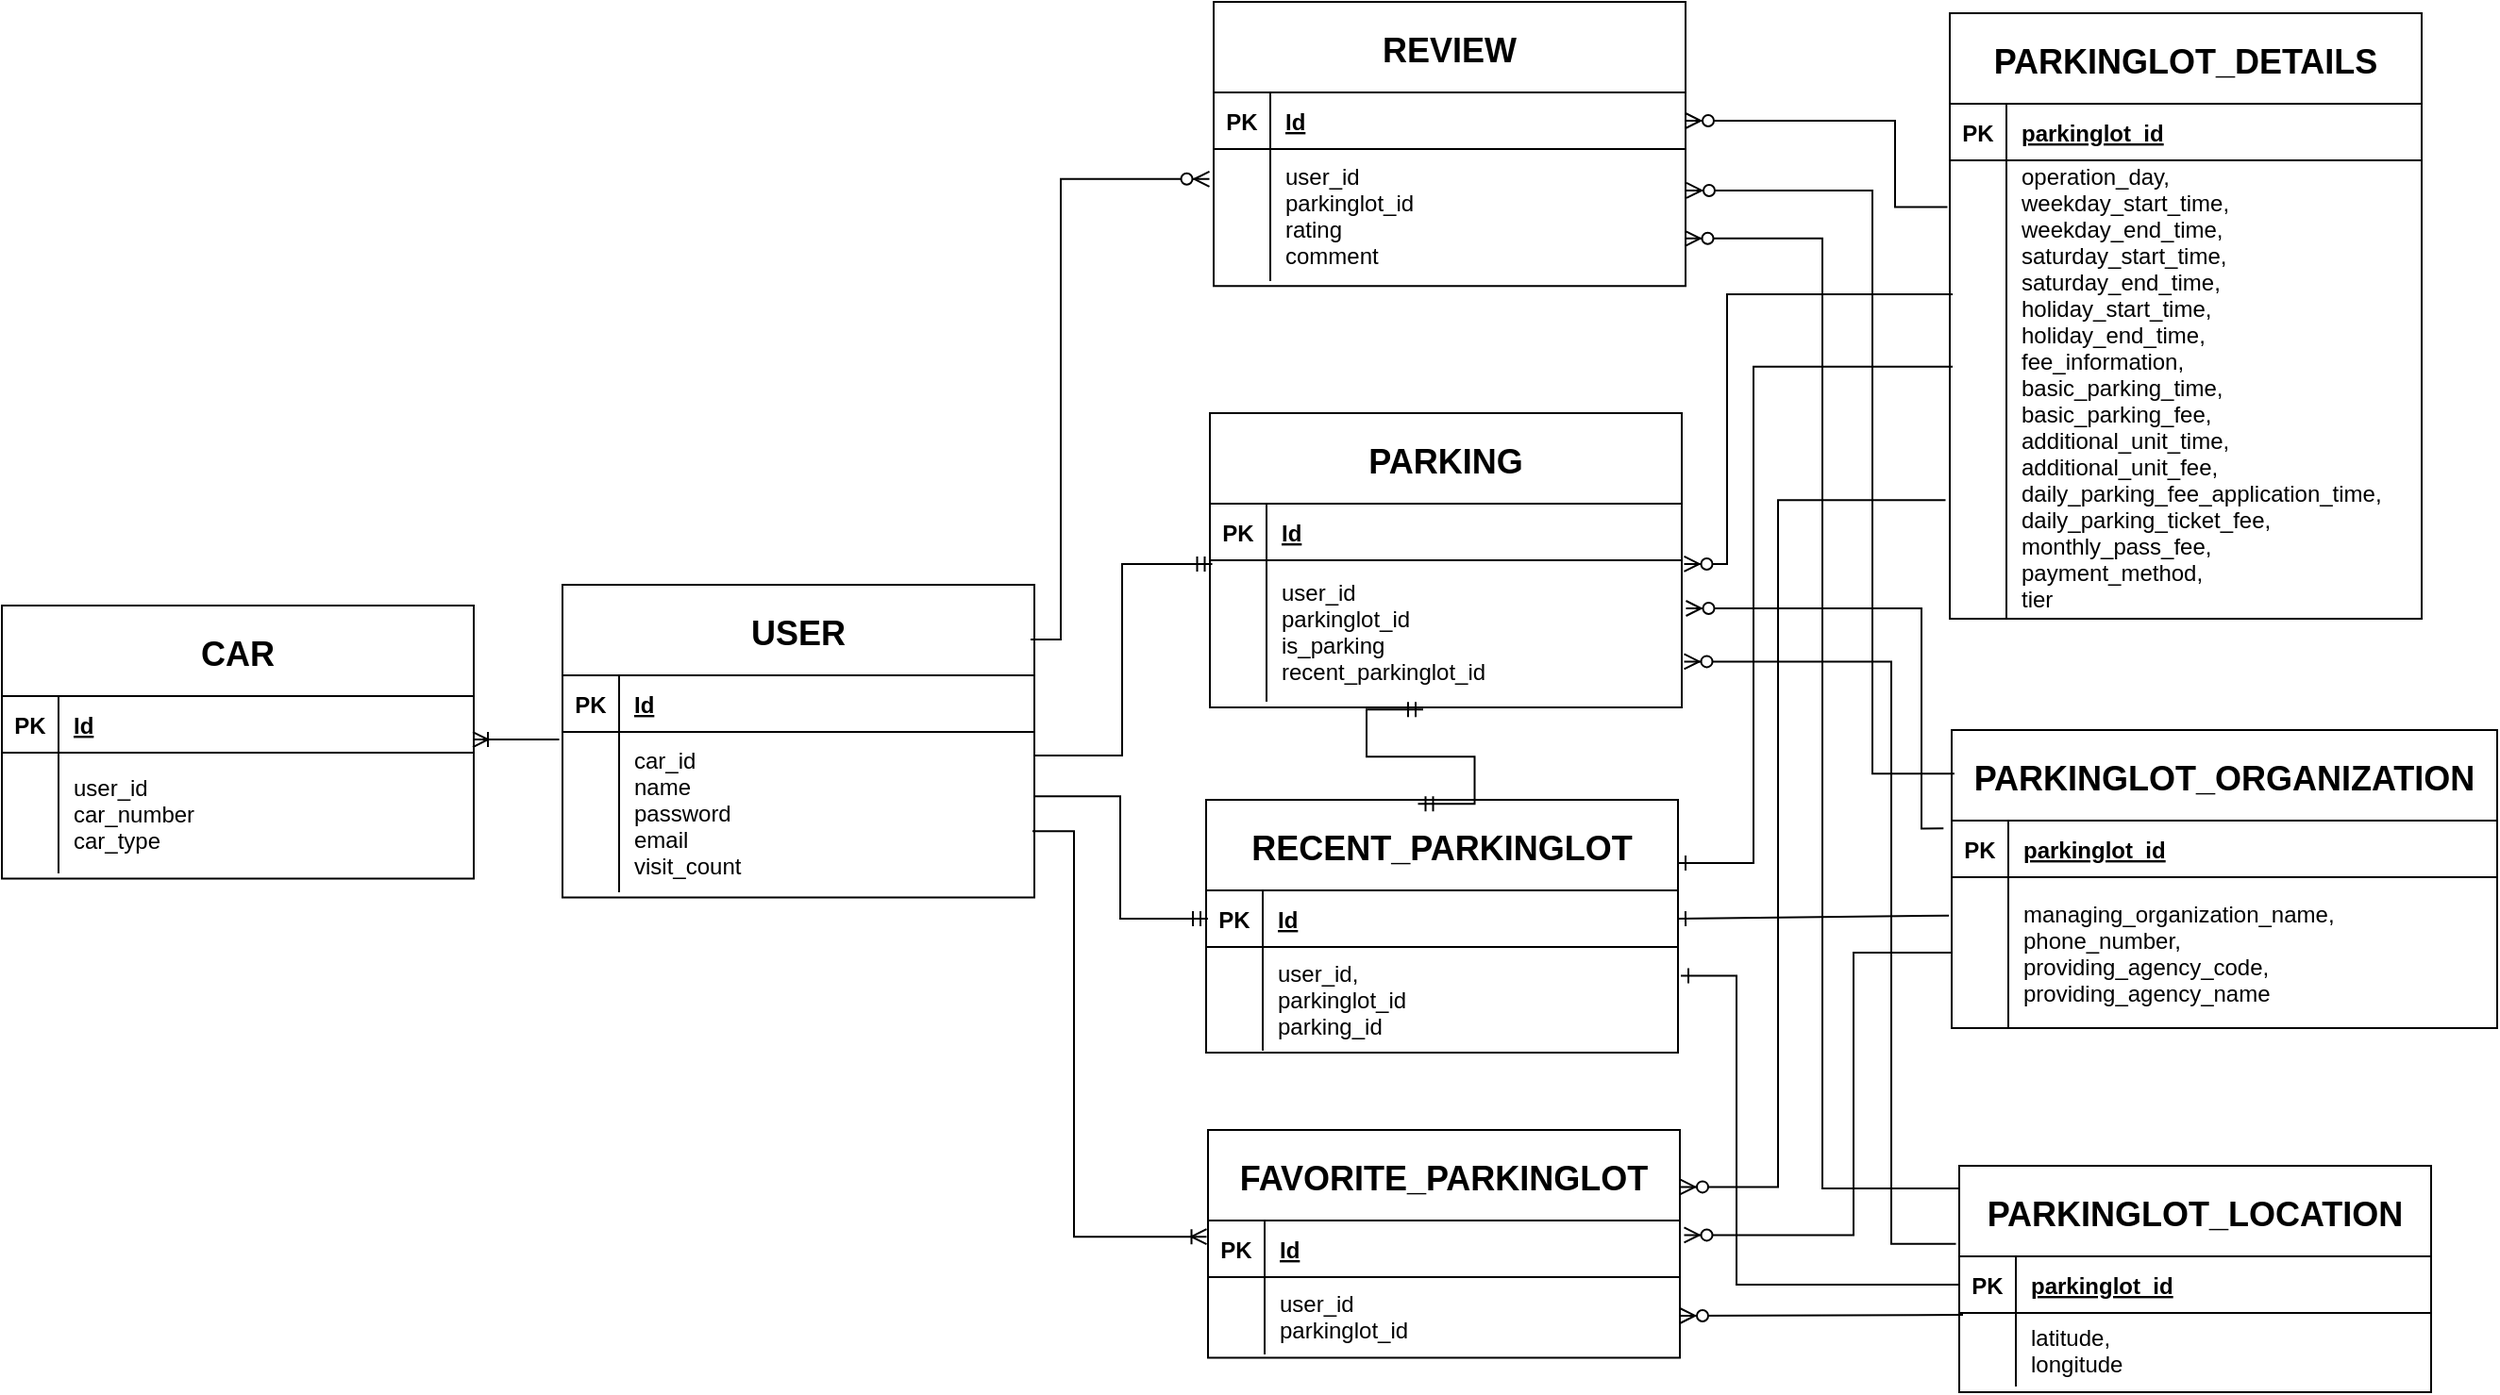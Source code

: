 <mxfile version="22.1.0" type="github">
  <diagram id="R2lEEEUBdFMjLlhIrx00" name="Page-1">
    <mxGraphModel dx="2813" dy="795" grid="0" gridSize="10" guides="0" tooltips="1" connect="1" arrows="1" fold="1" page="0" pageScale="1" pageWidth="850" pageHeight="1100" math="0" shadow="0" extFonts="Permanent Marker^https://fonts.googleapis.com/css?family=Permanent+Marker">
      <root>
        <mxCell id="0" />
        <mxCell id="1" parent="0" />
        <mxCell id="C-vyLk0tnHw3VtMMgP7b-13" value="PARKINGLOT_DETAILS" style="shape=table;startSize=48;container=1;collapsible=1;childLayout=tableLayout;fixedRows=1;rowLines=0;fontStyle=1;align=center;resizeLast=1;fontColor=#000000;fontSize=18;" parent="1" vertex="1">
          <mxGeometry x="-167" y="265" width="250" height="321" as="geometry" />
        </mxCell>
        <mxCell id="C-vyLk0tnHw3VtMMgP7b-14" value="" style="shape=partialRectangle;collapsible=0;dropTarget=0;pointerEvents=0;fillColor=none;points=[[0,0.5],[1,0.5]];portConstraint=eastwest;top=0;left=0;right=0;bottom=1;fontColor=#000000;" parent="C-vyLk0tnHw3VtMMgP7b-13" vertex="1">
          <mxGeometry y="48" width="250" height="30" as="geometry" />
        </mxCell>
        <mxCell id="C-vyLk0tnHw3VtMMgP7b-15" value="PK" style="shape=partialRectangle;overflow=hidden;connectable=0;fillColor=none;top=0;left=0;bottom=0;right=0;fontStyle=1;fontColor=#000000;" parent="C-vyLk0tnHw3VtMMgP7b-14" vertex="1">
          <mxGeometry width="30" height="30" as="geometry">
            <mxRectangle width="30" height="30" as="alternateBounds" />
          </mxGeometry>
        </mxCell>
        <mxCell id="C-vyLk0tnHw3VtMMgP7b-16" value="parkinglot_id" style="shape=partialRectangle;overflow=hidden;connectable=0;fillColor=none;top=0;left=0;bottom=0;right=0;align=left;spacingLeft=6;fontStyle=5;fontColor=#000000;" parent="C-vyLk0tnHw3VtMMgP7b-14" vertex="1">
          <mxGeometry x="30" width="220" height="30" as="geometry">
            <mxRectangle width="220" height="30" as="alternateBounds" />
          </mxGeometry>
        </mxCell>
        <mxCell id="C-vyLk0tnHw3VtMMgP7b-17" value="" style="shape=partialRectangle;collapsible=0;dropTarget=0;pointerEvents=0;fillColor=none;points=[[0,0.5],[1,0.5]];portConstraint=eastwest;top=0;left=0;right=0;bottom=0;fontColor=#000000;" parent="C-vyLk0tnHw3VtMMgP7b-13" vertex="1">
          <mxGeometry y="78" width="250" height="243" as="geometry" />
        </mxCell>
        <mxCell id="C-vyLk0tnHw3VtMMgP7b-18" value="" style="shape=partialRectangle;overflow=hidden;connectable=0;fillColor=none;top=0;left=0;bottom=0;right=0;fontColor=#000000;" parent="C-vyLk0tnHw3VtMMgP7b-17" vertex="1">
          <mxGeometry width="30" height="243" as="geometry">
            <mxRectangle width="30" height="243" as="alternateBounds" />
          </mxGeometry>
        </mxCell>
        <mxCell id="C-vyLk0tnHw3VtMMgP7b-19" value="operation_day, &#xa;weekday_start_time, &#xa;weekday_end_time, &#xa;saturday_start_time, &#xa;saturday_end_time, &#xa;holiday_start_time, &#xa;holiday_end_time, &#xa;fee_information, &#xa;basic_parking_time, &#xa;basic_parking_fee,&#xa;additional_unit_time, &#xa;additional_unit_fee, &#xa;daily_parking_fee_application_time,&#xa;daily_parking_ticket_fee, &#xa;monthly_pass_fee, &#xa;payment_method, &#xa;tier&#xa;" style="shape=partialRectangle;overflow=hidden;connectable=0;fillColor=none;top=0;left=0;bottom=0;right=0;align=left;spacingLeft=6;fontColor=#000000;" parent="C-vyLk0tnHw3VtMMgP7b-17" vertex="1">
          <mxGeometry x="30" width="220" height="243" as="geometry">
            <mxRectangle width="220" height="243" as="alternateBounds" />
          </mxGeometry>
        </mxCell>
        <mxCell id="QP9m-rpBXJC_WO-0XY1B-29" value="PARKINGLOT_LOCATION" style="shape=table;startSize=48;container=1;collapsible=1;childLayout=tableLayout;fixedRows=1;rowLines=0;fontStyle=1;align=center;resizeLast=1;fontColor=#000000;fontSize=18;" vertex="1" parent="1">
          <mxGeometry x="-162" y="876" width="250" height="120" as="geometry" />
        </mxCell>
        <mxCell id="QP9m-rpBXJC_WO-0XY1B-30" value="" style="shape=partialRectangle;collapsible=0;dropTarget=0;pointerEvents=0;fillColor=none;points=[[0,0.5],[1,0.5]];portConstraint=eastwest;top=0;left=0;right=0;bottom=1;fontColor=#000000;" vertex="1" parent="QP9m-rpBXJC_WO-0XY1B-29">
          <mxGeometry y="48" width="250" height="30" as="geometry" />
        </mxCell>
        <mxCell id="QP9m-rpBXJC_WO-0XY1B-31" value="PK" style="shape=partialRectangle;overflow=hidden;connectable=0;fillColor=none;top=0;left=0;bottom=0;right=0;fontStyle=1;fontColor=#000000;" vertex="1" parent="QP9m-rpBXJC_WO-0XY1B-30">
          <mxGeometry width="30" height="30" as="geometry">
            <mxRectangle width="30" height="30" as="alternateBounds" />
          </mxGeometry>
        </mxCell>
        <mxCell id="QP9m-rpBXJC_WO-0XY1B-32" value="parkinglot_id" style="shape=partialRectangle;overflow=hidden;connectable=0;fillColor=none;top=0;left=0;bottom=0;right=0;align=left;spacingLeft=6;fontStyle=5;fontColor=#000000;" vertex="1" parent="QP9m-rpBXJC_WO-0XY1B-30">
          <mxGeometry x="30" width="220" height="30" as="geometry">
            <mxRectangle width="220" height="30" as="alternateBounds" />
          </mxGeometry>
        </mxCell>
        <mxCell id="QP9m-rpBXJC_WO-0XY1B-33" value="" style="shape=partialRectangle;collapsible=0;dropTarget=0;pointerEvents=0;fillColor=none;points=[[0,0.5],[1,0.5]];portConstraint=eastwest;top=0;left=0;right=0;bottom=0;fontColor=#000000;" vertex="1" parent="QP9m-rpBXJC_WO-0XY1B-29">
          <mxGeometry y="78" width="250" height="39" as="geometry" />
        </mxCell>
        <mxCell id="QP9m-rpBXJC_WO-0XY1B-34" value="" style="shape=partialRectangle;overflow=hidden;connectable=0;fillColor=none;top=0;left=0;bottom=0;right=0;fontColor=#000000;" vertex="1" parent="QP9m-rpBXJC_WO-0XY1B-33">
          <mxGeometry width="30" height="39" as="geometry">
            <mxRectangle width="30" height="39" as="alternateBounds" />
          </mxGeometry>
        </mxCell>
        <mxCell id="QP9m-rpBXJC_WO-0XY1B-35" value="latitude, &#xa;longitude" style="shape=partialRectangle;overflow=hidden;connectable=0;fillColor=none;top=0;left=0;bottom=0;right=0;align=left;spacingLeft=6;fontColor=#000000;" vertex="1" parent="QP9m-rpBXJC_WO-0XY1B-33">
          <mxGeometry x="30" width="220" height="39" as="geometry">
            <mxRectangle width="220" height="39" as="alternateBounds" />
          </mxGeometry>
        </mxCell>
        <mxCell id="QP9m-rpBXJC_WO-0XY1B-43" value="USER" style="shape=table;startSize=48;container=1;collapsible=1;childLayout=tableLayout;fixedRows=1;rowLines=0;fontStyle=1;align=center;resizeLast=1;fontColor=#000000;fontSize=18;" vertex="1" parent="1">
          <mxGeometry x="-902" y="568" width="250" height="165.7" as="geometry" />
        </mxCell>
        <mxCell id="QP9m-rpBXJC_WO-0XY1B-44" value="" style="shape=partialRectangle;collapsible=0;dropTarget=0;pointerEvents=0;fillColor=none;points=[[0,0.5],[1,0.5]];portConstraint=eastwest;top=0;left=0;right=0;bottom=1;fontColor=#000000;" vertex="1" parent="QP9m-rpBXJC_WO-0XY1B-43">
          <mxGeometry y="48" width="250" height="30" as="geometry" />
        </mxCell>
        <mxCell id="QP9m-rpBXJC_WO-0XY1B-45" value="PK" style="shape=partialRectangle;overflow=hidden;connectable=0;fillColor=none;top=0;left=0;bottom=0;right=0;fontStyle=1;fontColor=#000000;" vertex="1" parent="QP9m-rpBXJC_WO-0XY1B-44">
          <mxGeometry width="30" height="30" as="geometry">
            <mxRectangle width="30" height="30" as="alternateBounds" />
          </mxGeometry>
        </mxCell>
        <mxCell id="QP9m-rpBXJC_WO-0XY1B-46" value="Id" style="shape=partialRectangle;overflow=hidden;connectable=0;fillColor=none;top=0;left=0;bottom=0;right=0;align=left;spacingLeft=6;fontStyle=5;fontColor=#000000;" vertex="1" parent="QP9m-rpBXJC_WO-0XY1B-44">
          <mxGeometry x="30" width="220" height="30" as="geometry">
            <mxRectangle width="220" height="30" as="alternateBounds" />
          </mxGeometry>
        </mxCell>
        <mxCell id="QP9m-rpBXJC_WO-0XY1B-47" value="" style="shape=partialRectangle;collapsible=0;dropTarget=0;pointerEvents=0;fillColor=none;points=[[0,0.5],[1,0.5]];portConstraint=eastwest;top=0;left=0;right=0;bottom=0;fontColor=#000000;" vertex="1" parent="QP9m-rpBXJC_WO-0XY1B-43">
          <mxGeometry y="78" width="250" height="85" as="geometry" />
        </mxCell>
        <mxCell id="QP9m-rpBXJC_WO-0XY1B-48" value="" style="shape=partialRectangle;overflow=hidden;connectable=0;fillColor=none;top=0;left=0;bottom=0;right=0;fontColor=#000000;" vertex="1" parent="QP9m-rpBXJC_WO-0XY1B-47">
          <mxGeometry width="30" height="85" as="geometry">
            <mxRectangle width="30" height="85" as="alternateBounds" />
          </mxGeometry>
        </mxCell>
        <mxCell id="QP9m-rpBXJC_WO-0XY1B-49" value="car_id&#xa;name&#xa;password &#xa;email&#xa;visit_count " style="shape=partialRectangle;overflow=hidden;connectable=0;fillColor=none;top=0;left=0;bottom=0;right=0;align=left;spacingLeft=6;fontColor=#000000;" vertex="1" parent="QP9m-rpBXJC_WO-0XY1B-47">
          <mxGeometry x="30" width="220" height="85" as="geometry">
            <mxRectangle width="220" height="85" as="alternateBounds" />
          </mxGeometry>
        </mxCell>
        <mxCell id="QP9m-rpBXJC_WO-0XY1B-36" value="PARKINGLOT_ORGANIZATION" style="shape=table;startSize=48;container=1;collapsible=1;childLayout=tableLayout;fixedRows=1;rowLines=0;fontStyle=1;align=center;resizeLast=1;fontColor=#000000;fontSize=18;" vertex="1" parent="1">
          <mxGeometry x="-166" y="645" width="289" height="158" as="geometry" />
        </mxCell>
        <mxCell id="QP9m-rpBXJC_WO-0XY1B-37" value="" style="shape=partialRectangle;collapsible=0;dropTarget=0;pointerEvents=0;fillColor=none;points=[[0,0.5],[1,0.5]];portConstraint=eastwest;top=0;left=0;right=0;bottom=1;fontColor=#000000;" vertex="1" parent="QP9m-rpBXJC_WO-0XY1B-36">
          <mxGeometry y="48" width="289" height="30" as="geometry" />
        </mxCell>
        <mxCell id="QP9m-rpBXJC_WO-0XY1B-38" value="PK" style="shape=partialRectangle;overflow=hidden;connectable=0;fillColor=none;top=0;left=0;bottom=0;right=0;fontStyle=1;fontColor=#000000;" vertex="1" parent="QP9m-rpBXJC_WO-0XY1B-37">
          <mxGeometry width="30" height="30" as="geometry">
            <mxRectangle width="30" height="30" as="alternateBounds" />
          </mxGeometry>
        </mxCell>
        <mxCell id="QP9m-rpBXJC_WO-0XY1B-39" value="parkinglot_id" style="shape=partialRectangle;overflow=hidden;connectable=0;fillColor=none;top=0;left=0;bottom=0;right=0;align=left;spacingLeft=6;fontStyle=5;fontColor=#000000;" vertex="1" parent="QP9m-rpBXJC_WO-0XY1B-37">
          <mxGeometry x="30" width="259" height="30" as="geometry">
            <mxRectangle width="259" height="30" as="alternateBounds" />
          </mxGeometry>
        </mxCell>
        <mxCell id="QP9m-rpBXJC_WO-0XY1B-40" value="" style="shape=partialRectangle;collapsible=0;dropTarget=0;pointerEvents=0;fillColor=none;points=[[0,0.5],[1,0.5]];portConstraint=eastwest;top=0;left=0;right=0;bottom=0;fontColor=#000000;" vertex="1" parent="QP9m-rpBXJC_WO-0XY1B-36">
          <mxGeometry y="78" width="289" height="80" as="geometry" />
        </mxCell>
        <mxCell id="QP9m-rpBXJC_WO-0XY1B-41" value="" style="shape=partialRectangle;overflow=hidden;connectable=0;fillColor=none;top=0;left=0;bottom=0;right=0;fontColor=#000000;" vertex="1" parent="QP9m-rpBXJC_WO-0XY1B-40">
          <mxGeometry width="30" height="80" as="geometry">
            <mxRectangle width="30" height="80" as="alternateBounds" />
          </mxGeometry>
        </mxCell>
        <mxCell id="QP9m-rpBXJC_WO-0XY1B-42" value="managing_organization_name, &#xa;phone_number, &#xa;providing_agency_code, &#xa;providing_agency_name" style="shape=partialRectangle;overflow=hidden;connectable=0;fillColor=none;top=0;left=0;bottom=0;right=0;align=left;spacingLeft=6;fontColor=#000000;" vertex="1" parent="QP9m-rpBXJC_WO-0XY1B-40">
          <mxGeometry x="30" width="259" height="80" as="geometry">
            <mxRectangle width="259" height="80" as="alternateBounds" />
          </mxGeometry>
        </mxCell>
        <mxCell id="QP9m-rpBXJC_WO-0XY1B-50" value="CAR" style="shape=table;startSize=48;container=1;collapsible=1;childLayout=tableLayout;fixedRows=1;rowLines=0;fontStyle=1;align=center;resizeLast=1;fontColor=#000000;fontSize=18;" vertex="1" parent="1">
          <mxGeometry x="-1199" y="579" width="250" height="144.8" as="geometry" />
        </mxCell>
        <mxCell id="QP9m-rpBXJC_WO-0XY1B-51" value="" style="shape=partialRectangle;collapsible=0;dropTarget=0;pointerEvents=0;fillColor=none;points=[[0,0.5],[1,0.5]];portConstraint=eastwest;top=0;left=0;right=0;bottom=1;fontColor=#000000;" vertex="1" parent="QP9m-rpBXJC_WO-0XY1B-50">
          <mxGeometry y="48" width="250" height="30" as="geometry" />
        </mxCell>
        <mxCell id="QP9m-rpBXJC_WO-0XY1B-52" value="PK" style="shape=partialRectangle;overflow=hidden;connectable=0;fillColor=none;top=0;left=0;bottom=0;right=0;fontStyle=1;fontColor=#000000;" vertex="1" parent="QP9m-rpBXJC_WO-0XY1B-51">
          <mxGeometry width="30" height="30" as="geometry">
            <mxRectangle width="30" height="30" as="alternateBounds" />
          </mxGeometry>
        </mxCell>
        <mxCell id="QP9m-rpBXJC_WO-0XY1B-53" value="Id" style="shape=partialRectangle;overflow=hidden;connectable=0;fillColor=none;top=0;left=0;bottom=0;right=0;align=left;spacingLeft=6;fontStyle=5;fontColor=#000000;" vertex="1" parent="QP9m-rpBXJC_WO-0XY1B-51">
          <mxGeometry x="30" width="220" height="30" as="geometry">
            <mxRectangle width="220" height="30" as="alternateBounds" />
          </mxGeometry>
        </mxCell>
        <mxCell id="QP9m-rpBXJC_WO-0XY1B-54" value="" style="shape=partialRectangle;collapsible=0;dropTarget=0;pointerEvents=0;fillColor=none;points=[[0,0.5],[1,0.5]];portConstraint=eastwest;top=0;left=0;right=0;bottom=0;fontColor=#000000;" vertex="1" parent="QP9m-rpBXJC_WO-0XY1B-50">
          <mxGeometry y="78" width="250" height="64" as="geometry" />
        </mxCell>
        <mxCell id="QP9m-rpBXJC_WO-0XY1B-55" value="" style="shape=partialRectangle;overflow=hidden;connectable=0;fillColor=none;top=0;left=0;bottom=0;right=0;fontColor=#000000;" vertex="1" parent="QP9m-rpBXJC_WO-0XY1B-54">
          <mxGeometry width="30" height="64" as="geometry">
            <mxRectangle width="30" height="64" as="alternateBounds" />
          </mxGeometry>
        </mxCell>
        <mxCell id="QP9m-rpBXJC_WO-0XY1B-56" value="user_id&#xa;car_number&#xa;car_type" style="shape=partialRectangle;overflow=hidden;connectable=0;fillColor=none;top=0;left=0;bottom=0;right=0;align=left;spacingLeft=6;fontColor=#000000;" vertex="1" parent="QP9m-rpBXJC_WO-0XY1B-54">
          <mxGeometry x="30" width="220" height="64" as="geometry">
            <mxRectangle width="220" height="64" as="alternateBounds" />
          </mxGeometry>
        </mxCell>
        <mxCell id="QP9m-rpBXJC_WO-0XY1B-57" value="PARKING" style="shape=table;startSize=48;container=1;collapsible=1;childLayout=tableLayout;fixedRows=1;rowLines=0;fontStyle=1;align=center;resizeLast=1;fontColor=#000000;fontSize=18;" vertex="1" parent="1">
          <mxGeometry x="-559" y="477" width="250" height="156" as="geometry" />
        </mxCell>
        <mxCell id="QP9m-rpBXJC_WO-0XY1B-58" value="" style="shape=partialRectangle;collapsible=0;dropTarget=0;pointerEvents=0;fillColor=none;points=[[0,0.5],[1,0.5]];portConstraint=eastwest;top=0;left=0;right=0;bottom=1;fontColor=#000000;" vertex="1" parent="QP9m-rpBXJC_WO-0XY1B-57">
          <mxGeometry y="48" width="250" height="30" as="geometry" />
        </mxCell>
        <mxCell id="QP9m-rpBXJC_WO-0XY1B-59" value="PK" style="shape=partialRectangle;overflow=hidden;connectable=0;fillColor=none;top=0;left=0;bottom=0;right=0;fontStyle=1;fontColor=#000000;" vertex="1" parent="QP9m-rpBXJC_WO-0XY1B-58">
          <mxGeometry width="30" height="30" as="geometry">
            <mxRectangle width="30" height="30" as="alternateBounds" />
          </mxGeometry>
        </mxCell>
        <mxCell id="QP9m-rpBXJC_WO-0XY1B-60" value="Id" style="shape=partialRectangle;overflow=hidden;connectable=0;fillColor=none;top=0;left=0;bottom=0;right=0;align=left;spacingLeft=6;fontStyle=5;fontColor=#000000;" vertex="1" parent="QP9m-rpBXJC_WO-0XY1B-58">
          <mxGeometry x="30" width="220" height="30" as="geometry">
            <mxRectangle width="220" height="30" as="alternateBounds" />
          </mxGeometry>
        </mxCell>
        <mxCell id="QP9m-rpBXJC_WO-0XY1B-61" value="" style="shape=partialRectangle;collapsible=0;dropTarget=0;pointerEvents=0;fillColor=none;points=[[0,0.5],[1,0.5]];portConstraint=eastwest;top=0;left=0;right=0;bottom=0;fontColor=#000000;" vertex="1" parent="QP9m-rpBXJC_WO-0XY1B-57">
          <mxGeometry y="78" width="250" height="75" as="geometry" />
        </mxCell>
        <mxCell id="QP9m-rpBXJC_WO-0XY1B-62" value="" style="shape=partialRectangle;overflow=hidden;connectable=0;fillColor=none;top=0;left=0;bottom=0;right=0;fontColor=#000000;" vertex="1" parent="QP9m-rpBXJC_WO-0XY1B-61">
          <mxGeometry width="30" height="75" as="geometry">
            <mxRectangle width="30" height="75" as="alternateBounds" />
          </mxGeometry>
        </mxCell>
        <mxCell id="QP9m-rpBXJC_WO-0XY1B-63" value="user_id&#xa;parkinglot_id &#xa;is_parking&#xa;recent_parkinglot_id" style="shape=partialRectangle;overflow=hidden;connectable=0;fillColor=none;top=0;left=0;bottom=0;right=0;align=left;spacingLeft=6;fontColor=#000000;" vertex="1" parent="QP9m-rpBXJC_WO-0XY1B-61">
          <mxGeometry x="30" width="220" height="75" as="geometry">
            <mxRectangle width="220" height="75" as="alternateBounds" />
          </mxGeometry>
        </mxCell>
        <mxCell id="QP9m-rpBXJC_WO-0XY1B-71" value="REVIEW" style="shape=table;startSize=48;container=1;collapsible=1;childLayout=tableLayout;fixedRows=1;rowLines=0;fontStyle=1;align=center;resizeLast=1;fontColor=#000000;fontSize=18;" vertex="1" parent="1">
          <mxGeometry x="-557" y="259" width="250" height="150.65" as="geometry" />
        </mxCell>
        <mxCell id="QP9m-rpBXJC_WO-0XY1B-72" value="" style="shape=partialRectangle;collapsible=0;dropTarget=0;pointerEvents=0;fillColor=none;points=[[0,0.5],[1,0.5]];portConstraint=eastwest;top=0;left=0;right=0;bottom=1;fontColor=#000000;" vertex="1" parent="QP9m-rpBXJC_WO-0XY1B-71">
          <mxGeometry y="48" width="250" height="30" as="geometry" />
        </mxCell>
        <mxCell id="QP9m-rpBXJC_WO-0XY1B-73" value="PK" style="shape=partialRectangle;overflow=hidden;connectable=0;fillColor=none;top=0;left=0;bottom=0;right=0;fontStyle=1;fontColor=#000000;" vertex="1" parent="QP9m-rpBXJC_WO-0XY1B-72">
          <mxGeometry width="30" height="30" as="geometry">
            <mxRectangle width="30" height="30" as="alternateBounds" />
          </mxGeometry>
        </mxCell>
        <mxCell id="QP9m-rpBXJC_WO-0XY1B-74" value="Id" style="shape=partialRectangle;overflow=hidden;connectable=0;fillColor=none;top=0;left=0;bottom=0;right=0;align=left;spacingLeft=6;fontStyle=5;fontColor=#000000;" vertex="1" parent="QP9m-rpBXJC_WO-0XY1B-72">
          <mxGeometry x="30" width="220" height="30" as="geometry">
            <mxRectangle width="220" height="30" as="alternateBounds" />
          </mxGeometry>
        </mxCell>
        <mxCell id="QP9m-rpBXJC_WO-0XY1B-75" value="" style="shape=partialRectangle;collapsible=0;dropTarget=0;pointerEvents=0;fillColor=none;points=[[0,0.5],[1,0.5]];portConstraint=eastwest;top=0;left=0;right=0;bottom=0;fontColor=#000000;" vertex="1" parent="QP9m-rpBXJC_WO-0XY1B-71">
          <mxGeometry y="78" width="250" height="70" as="geometry" />
        </mxCell>
        <mxCell id="QP9m-rpBXJC_WO-0XY1B-76" value="" style="shape=partialRectangle;overflow=hidden;connectable=0;fillColor=none;top=0;left=0;bottom=0;right=0;fontColor=#000000;" vertex="1" parent="QP9m-rpBXJC_WO-0XY1B-75">
          <mxGeometry width="30" height="70" as="geometry">
            <mxRectangle width="30" height="70" as="alternateBounds" />
          </mxGeometry>
        </mxCell>
        <mxCell id="QP9m-rpBXJC_WO-0XY1B-77" value="user_id&#xa;parkinglot_id&#xa;rating&#xa;comment" style="shape=partialRectangle;overflow=hidden;connectable=0;fillColor=none;top=0;left=0;bottom=0;right=0;align=left;spacingLeft=6;fontColor=#000000;" vertex="1" parent="QP9m-rpBXJC_WO-0XY1B-75">
          <mxGeometry x="30" width="220" height="70" as="geometry">
            <mxRectangle width="220" height="70" as="alternateBounds" />
          </mxGeometry>
        </mxCell>
        <mxCell id="QP9m-rpBXJC_WO-0XY1B-78" value="FAVORITE_PARKINGLOT" style="shape=table;startSize=48;container=1;collapsible=1;childLayout=tableLayout;fixedRows=1;rowLines=0;fontStyle=1;align=center;resizeLast=1;fontColor=#000000;fontSize=18;" vertex="1" parent="1">
          <mxGeometry x="-560" y="857" width="250" height="120.8" as="geometry" />
        </mxCell>
        <mxCell id="QP9m-rpBXJC_WO-0XY1B-79" value="" style="shape=partialRectangle;collapsible=0;dropTarget=0;pointerEvents=0;fillColor=none;points=[[0,0.5],[1,0.5]];portConstraint=eastwest;top=0;left=0;right=0;bottom=1;fontColor=#000000;" vertex="1" parent="QP9m-rpBXJC_WO-0XY1B-78">
          <mxGeometry y="48" width="250" height="30" as="geometry" />
        </mxCell>
        <mxCell id="QP9m-rpBXJC_WO-0XY1B-80" value="PK" style="shape=partialRectangle;overflow=hidden;connectable=0;fillColor=none;top=0;left=0;bottom=0;right=0;fontStyle=1;fontColor=#000000;" vertex="1" parent="QP9m-rpBXJC_WO-0XY1B-79">
          <mxGeometry width="30" height="30" as="geometry">
            <mxRectangle width="30" height="30" as="alternateBounds" />
          </mxGeometry>
        </mxCell>
        <mxCell id="QP9m-rpBXJC_WO-0XY1B-81" value="Id" style="shape=partialRectangle;overflow=hidden;connectable=0;fillColor=none;top=0;left=0;bottom=0;right=0;align=left;spacingLeft=6;fontStyle=5;fontColor=#000000;" vertex="1" parent="QP9m-rpBXJC_WO-0XY1B-79">
          <mxGeometry x="30" width="220" height="30" as="geometry">
            <mxRectangle width="220" height="30" as="alternateBounds" />
          </mxGeometry>
        </mxCell>
        <mxCell id="QP9m-rpBXJC_WO-0XY1B-82" value="" style="shape=partialRectangle;collapsible=0;dropTarget=0;pointerEvents=0;fillColor=none;points=[[0,0.5],[1,0.5]];portConstraint=eastwest;top=0;left=0;right=0;bottom=0;fontColor=#000000;" vertex="1" parent="QP9m-rpBXJC_WO-0XY1B-78">
          <mxGeometry y="78" width="250" height="41" as="geometry" />
        </mxCell>
        <mxCell id="QP9m-rpBXJC_WO-0XY1B-83" value="" style="shape=partialRectangle;overflow=hidden;connectable=0;fillColor=none;top=0;left=0;bottom=0;right=0;fontColor=#000000;" vertex="1" parent="QP9m-rpBXJC_WO-0XY1B-82">
          <mxGeometry width="30" height="41" as="geometry">
            <mxRectangle width="30" height="41" as="alternateBounds" />
          </mxGeometry>
        </mxCell>
        <mxCell id="QP9m-rpBXJC_WO-0XY1B-84" value="user_id&#xa;parkinglot_id" style="shape=partialRectangle;overflow=hidden;connectable=0;fillColor=none;top=0;left=0;bottom=0;right=0;align=left;spacingLeft=6;fontColor=#000000;" vertex="1" parent="QP9m-rpBXJC_WO-0XY1B-82">
          <mxGeometry x="30" width="220" height="41" as="geometry">
            <mxRectangle width="220" height="41" as="alternateBounds" />
          </mxGeometry>
        </mxCell>
        <mxCell id="QP9m-rpBXJC_WO-0XY1B-103" value="" style="fontSize=12;html=1;endArrow=ERoneToMany;rounded=0;exitX=-0.007;exitY=0.047;exitDx=0;exitDy=0;exitPerimeter=0;entryX=0.998;entryY=0.767;entryDx=0;entryDy=0;entryPerimeter=0;" edge="1" parent="1" source="QP9m-rpBXJC_WO-0XY1B-47" target="QP9m-rpBXJC_WO-0XY1B-51">
          <mxGeometry width="100" height="100" relative="1" as="geometry">
            <mxPoint x="-974" y="838" as="sourcePoint" />
            <mxPoint x="-874" y="738" as="targetPoint" />
          </mxGeometry>
        </mxCell>
        <mxCell id="QP9m-rpBXJC_WO-0XY1B-105" value="" style="edgeStyle=orthogonalEdgeStyle;fontSize=12;html=1;endArrow=ERzeroToMany;endFill=1;rounded=0;exitX=0.992;exitY=0.175;exitDx=0;exitDy=0;exitPerimeter=0;entryX=-0.009;entryY=0.227;entryDx=0;entryDy=0;entryPerimeter=0;" edge="1" parent="1" source="QP9m-rpBXJC_WO-0XY1B-43" target="QP9m-rpBXJC_WO-0XY1B-75">
          <mxGeometry width="100" height="100" relative="1" as="geometry">
            <mxPoint x="-644" y="581" as="sourcePoint" />
            <mxPoint x="-561" y="343" as="targetPoint" />
            <Array as="points">
              <mxPoint x="-638" y="597" />
              <mxPoint x="-638" y="353" />
            </Array>
          </mxGeometry>
        </mxCell>
        <mxCell id="QP9m-rpBXJC_WO-0XY1B-109" value="" style="edgeStyle=orthogonalEdgeStyle;fontSize=12;html=1;endArrow=ERoneToMany;rounded=0;entryX=-0.003;entryY=0.287;entryDx=0;entryDy=0;exitX=0.996;exitY=0.619;exitDx=0;exitDy=0;exitPerimeter=0;entryPerimeter=0;" edge="1" parent="1" source="QP9m-rpBXJC_WO-0XY1B-47" target="QP9m-rpBXJC_WO-0XY1B-79">
          <mxGeometry width="100" height="100" relative="1" as="geometry">
            <mxPoint x="-645" y="719" as="sourcePoint" />
            <mxPoint x="-560" y="779.5" as="targetPoint" />
            <Array as="points">
              <mxPoint x="-631" y="699" />
              <mxPoint x="-631" y="914" />
            </Array>
          </mxGeometry>
        </mxCell>
        <mxCell id="QP9m-rpBXJC_WO-0XY1B-110" value="" style="edgeStyle=orthogonalEdgeStyle;fontSize=12;html=1;endArrow=ERmandOne;rounded=0;entryX=0.005;entryY=0.027;entryDx=0;entryDy=0;entryPerimeter=0;exitX=0.998;exitY=0.147;exitDx=0;exitDy=0;exitPerimeter=0;" edge="1" parent="1" source="QP9m-rpBXJC_WO-0XY1B-47" target="QP9m-rpBXJC_WO-0XY1B-61">
          <mxGeometry width="100" height="100" relative="1" as="geometry">
            <mxPoint x="-641" y="663.84" as="sourcePoint" />
            <mxPoint x="-561.75" y="563.002" as="targetPoint" />
          </mxGeometry>
        </mxCell>
        <mxCell id="QP9m-rpBXJC_WO-0XY1B-111" value="" style="fontSize=12;html=1;endArrow=ERzeroToMany;endFill=1;rounded=0;entryX=1;entryY=0.5;entryDx=0;entryDy=0;exitX=-0.005;exitY=0.102;exitDx=0;exitDy=0;exitPerimeter=0;edgeStyle=orthogonalEdgeStyle;" edge="1" parent="1" source="C-vyLk0tnHw3VtMMgP7b-17" target="QP9m-rpBXJC_WO-0XY1B-72">
          <mxGeometry width="100" height="100" relative="1" as="geometry">
            <mxPoint x="-286" y="577" as="sourcePoint" />
            <mxPoint x="-186" y="477" as="targetPoint" />
            <Array as="points">
              <mxPoint x="-196" y="368" />
              <mxPoint x="-196" y="322" />
            </Array>
          </mxGeometry>
        </mxCell>
        <mxCell id="QP9m-rpBXJC_WO-0XY1B-116" value="" style="edgeStyle=orthogonalEdgeStyle;fontSize=12;html=1;endArrow=ERmandOne;rounded=0;entryX=0.004;entryY=0.5;entryDx=0;entryDy=0;exitX=0.998;exitY=0.401;exitDx=0;exitDy=0;exitPerimeter=0;entryPerimeter=0;" edge="1" parent="1" source="QP9m-rpBXJC_WO-0XY1B-47" target="QP9m-rpBXJC_WO-0XY1B-65">
          <mxGeometry width="100" height="100" relative="1" as="geometry">
            <mxPoint x="-645" y="689" as="sourcePoint" />
            <mxPoint x="-545" y="589" as="targetPoint" />
          </mxGeometry>
        </mxCell>
        <mxCell id="QP9m-rpBXJC_WO-0XY1B-64" value="RECENT_PARKINGLOT" style="shape=table;startSize=48;container=1;collapsible=1;childLayout=tableLayout;fixedRows=1;rowLines=0;fontStyle=1;align=center;resizeLast=1;fontColor=#000000;fontSize=18;" vertex="1" parent="1">
          <mxGeometry x="-561" y="682" width="250" height="134" as="geometry" />
        </mxCell>
        <mxCell id="QP9m-rpBXJC_WO-0XY1B-65" value="" style="shape=partialRectangle;collapsible=0;dropTarget=0;pointerEvents=0;fillColor=none;points=[[0,0.5],[1,0.5]];portConstraint=eastwest;top=0;left=0;right=0;bottom=1;fontColor=#000000;" vertex="1" parent="QP9m-rpBXJC_WO-0XY1B-64">
          <mxGeometry y="48" width="250" height="30" as="geometry" />
        </mxCell>
        <mxCell id="QP9m-rpBXJC_WO-0XY1B-66" value="PK" style="shape=partialRectangle;overflow=hidden;connectable=0;fillColor=none;top=0;left=0;bottom=0;right=0;fontStyle=1;fontColor=#000000;" vertex="1" parent="QP9m-rpBXJC_WO-0XY1B-65">
          <mxGeometry width="30" height="30" as="geometry">
            <mxRectangle width="30" height="30" as="alternateBounds" />
          </mxGeometry>
        </mxCell>
        <mxCell id="QP9m-rpBXJC_WO-0XY1B-67" value="Id" style="shape=partialRectangle;overflow=hidden;connectable=0;fillColor=none;top=0;left=0;bottom=0;right=0;align=left;spacingLeft=6;fontStyle=5;fontColor=#000000;" vertex="1" parent="QP9m-rpBXJC_WO-0XY1B-65">
          <mxGeometry x="30" width="220" height="30" as="geometry">
            <mxRectangle width="220" height="30" as="alternateBounds" />
          </mxGeometry>
        </mxCell>
        <mxCell id="QP9m-rpBXJC_WO-0XY1B-68" value="" style="shape=partialRectangle;collapsible=0;dropTarget=0;pointerEvents=0;fillColor=none;points=[[0,0.5],[1,0.5]];portConstraint=eastwest;top=0;left=0;right=0;bottom=0;fontColor=#000000;" vertex="1" parent="QP9m-rpBXJC_WO-0XY1B-64">
          <mxGeometry y="78" width="250" height="55" as="geometry" />
        </mxCell>
        <mxCell id="QP9m-rpBXJC_WO-0XY1B-69" value="" style="shape=partialRectangle;overflow=hidden;connectable=0;fillColor=none;top=0;left=0;bottom=0;right=0;fontColor=#000000;" vertex="1" parent="QP9m-rpBXJC_WO-0XY1B-68">
          <mxGeometry width="30" height="55" as="geometry">
            <mxRectangle width="30" height="55" as="alternateBounds" />
          </mxGeometry>
        </mxCell>
        <mxCell id="QP9m-rpBXJC_WO-0XY1B-70" value="user_id, &#xa;parkinglot_id&#xa;parking_id" style="shape=partialRectangle;overflow=hidden;connectable=0;fillColor=none;top=0;left=0;bottom=0;right=0;align=left;spacingLeft=6;fontColor=#000000;" vertex="1" parent="QP9m-rpBXJC_WO-0XY1B-68">
          <mxGeometry x="30" width="220" height="55" as="geometry">
            <mxRectangle width="220" height="55" as="alternateBounds" />
          </mxGeometry>
        </mxCell>
        <mxCell id="QP9m-rpBXJC_WO-0XY1B-121" value="" style="fontSize=12;html=1;endArrow=ERzeroToMany;endFill=1;rounded=0;entryX=1.002;entryY=0.314;entryDx=0;entryDy=0;entryPerimeter=0;exitX=0.005;exitY=0.146;exitDx=0;exitDy=0;exitPerimeter=0;edgeStyle=orthogonalEdgeStyle;" edge="1" parent="1" source="QP9m-rpBXJC_WO-0XY1B-36" target="QP9m-rpBXJC_WO-0XY1B-75">
          <mxGeometry width="100" height="100" relative="1" as="geometry">
            <mxPoint x="-285" y="609" as="sourcePoint" />
            <mxPoint x="-185" y="509" as="targetPoint" />
            <Array as="points">
              <mxPoint x="-208" y="668" />
              <mxPoint x="-208" y="359" />
            </Array>
          </mxGeometry>
        </mxCell>
        <mxCell id="QP9m-rpBXJC_WO-0XY1B-122" value="" style="edgeStyle=orthogonalEdgeStyle;fontSize=12;html=1;endArrow=ERzeroToMany;endFill=1;rounded=0;entryX=0.999;entryY=0.677;entryDx=0;entryDy=0;entryPerimeter=0;exitX=0;exitY=0.1;exitDx=0;exitDy=0;exitPerimeter=0;" edge="1" parent="1" source="QP9m-rpBXJC_WO-0XY1B-29" target="QP9m-rpBXJC_WO-0XY1B-75">
          <mxGeometry width="100" height="100" relative="1" as="geometry">
            <mxPoint x="-278" y="674" as="sourcePoint" />
            <mxPoint x="-178" y="574" as="targetPoint" />
          </mxGeometry>
        </mxCell>
        <mxCell id="QP9m-rpBXJC_WO-0XY1B-124" value="" style="edgeStyle=orthogonalEdgeStyle;fontSize=12;html=1;endArrow=ERzeroToMany;endFill=1;rounded=0;entryX=1.005;entryY=0.026;entryDx=0;entryDy=0;entryPerimeter=0;exitX=0.006;exitY=0.292;exitDx=0;exitDy=0;exitPerimeter=0;" edge="1" parent="1" source="C-vyLk0tnHw3VtMMgP7b-17" target="QP9m-rpBXJC_WO-0XY1B-61">
          <mxGeometry width="100" height="100" relative="1" as="geometry">
            <mxPoint x="-286" y="621" as="sourcePoint" />
            <mxPoint x="-186" y="521" as="targetPoint" />
            <Array as="points">
              <mxPoint x="-285" y="414" />
              <mxPoint x="-285" y="557" />
            </Array>
          </mxGeometry>
        </mxCell>
        <mxCell id="QP9m-rpBXJC_WO-0XY1B-125" value="" style="edgeStyle=orthogonalEdgeStyle;fontSize=12;html=1;endArrow=ERzeroToMany;endFill=1;rounded=0;entryX=1.009;entryY=0.34;entryDx=0;entryDy=0;entryPerimeter=0;exitX=-0.015;exitY=0.139;exitDx=0;exitDy=0;exitPerimeter=0;" edge="1" parent="1" source="QP9m-rpBXJC_WO-0XY1B-37" target="QP9m-rpBXJC_WO-0XY1B-61">
          <mxGeometry width="100" height="100" relative="1" as="geometry">
            <mxPoint x="-314" y="662" as="sourcePoint" />
            <mxPoint x="-214" y="562" as="targetPoint" />
            <Array as="points">
              <mxPoint x="-182" y="697" />
              <mxPoint x="-182" y="580" />
            </Array>
          </mxGeometry>
        </mxCell>
        <mxCell id="QP9m-rpBXJC_WO-0XY1B-126" value="" style="edgeStyle=orthogonalEdgeStyle;fontSize=12;html=1;endArrow=ERzeroToMany;endFill=1;rounded=0;entryX=1.005;entryY=0.716;entryDx=0;entryDy=0;entryPerimeter=0;exitX=-0.007;exitY=-0.22;exitDx=0;exitDy=0;exitPerimeter=0;" edge="1" parent="1" source="QP9m-rpBXJC_WO-0XY1B-30" target="QP9m-rpBXJC_WO-0XY1B-61">
          <mxGeometry width="100" height="100" relative="1" as="geometry">
            <mxPoint x="-295" y="851" as="sourcePoint" />
            <mxPoint x="-195" y="751" as="targetPoint" />
            <Array as="points">
              <mxPoint x="-198" y="917" />
              <mxPoint x="-198" y="609" />
            </Array>
          </mxGeometry>
        </mxCell>
        <mxCell id="QP9m-rpBXJC_WO-0XY1B-128" value="" style="edgeStyle=orthogonalEdgeStyle;fontSize=12;html=1;endArrow=ERone;endFill=1;rounded=0;entryX=1;entryY=0.25;entryDx=0;entryDy=0;exitX=0.006;exitY=0.45;exitDx=0;exitDy=0;exitPerimeter=0;" edge="1" parent="1" source="C-vyLk0tnHw3VtMMgP7b-17" target="QP9m-rpBXJC_WO-0XY1B-64">
          <mxGeometry width="100" height="100" relative="1" as="geometry">
            <mxPoint x="-286" y="784" as="sourcePoint" />
            <mxPoint x="-186" y="684" as="targetPoint" />
            <Array as="points">
              <mxPoint x="-271" y="452" />
              <mxPoint x="-271" y="716" />
            </Array>
          </mxGeometry>
        </mxCell>
        <mxCell id="QP9m-rpBXJC_WO-0XY1B-129" value="" style="fontSize=12;html=1;endArrow=ERone;endFill=1;rounded=0;entryX=1;entryY=0.5;entryDx=0;entryDy=0;exitX=-0.005;exitY=0.254;exitDx=0;exitDy=0;exitPerimeter=0;" edge="1" parent="1" source="QP9m-rpBXJC_WO-0XY1B-40" target="QP9m-rpBXJC_WO-0XY1B-65">
          <mxGeometry width="100" height="100" relative="1" as="geometry">
            <mxPoint x="-285" y="892" as="sourcePoint" />
            <mxPoint x="-185" y="792" as="targetPoint" />
          </mxGeometry>
        </mxCell>
        <mxCell id="QP9m-rpBXJC_WO-0XY1B-130" value="" style="edgeStyle=orthogonalEdgeStyle;fontSize=12;html=1;endArrow=ERone;endFill=1;rounded=0;entryX=1.006;entryY=0.277;entryDx=0;entryDy=0;entryPerimeter=0;exitX=0;exitY=0.5;exitDx=0;exitDy=0;" edge="1" parent="1" source="QP9m-rpBXJC_WO-0XY1B-30" target="QP9m-rpBXJC_WO-0XY1B-68">
          <mxGeometry width="100" height="100" relative="1" as="geometry">
            <mxPoint x="-278" y="945" as="sourcePoint" />
            <mxPoint x="-178" y="845" as="targetPoint" />
            <Array as="points">
              <mxPoint x="-280" y="939" />
              <mxPoint x="-280" y="775" />
            </Array>
          </mxGeometry>
        </mxCell>
        <mxCell id="QP9m-rpBXJC_WO-0XY1B-134" value="" style="edgeStyle=orthogonalEdgeStyle;fontSize=12;html=1;endArrow=ERzeroToMany;endFill=1;rounded=0;entryX=1;entryY=0.25;entryDx=0;entryDy=0;exitX=-0.009;exitY=0.741;exitDx=0;exitDy=0;exitPerimeter=0;" edge="1" parent="1" source="C-vyLk0tnHw3VtMMgP7b-17" target="QP9m-rpBXJC_WO-0XY1B-78">
          <mxGeometry width="100" height="100" relative="1" as="geometry">
            <mxPoint x="-237" y="939" as="sourcePoint" />
            <mxPoint x="-137" y="839" as="targetPoint" />
            <Array as="points">
              <mxPoint x="-258" y="523" />
              <mxPoint x="-258" y="887" />
            </Array>
          </mxGeometry>
        </mxCell>
        <mxCell id="QP9m-rpBXJC_WO-0XY1B-135" value="" style="edgeStyle=elbowEdgeStyle;fontSize=12;html=1;endArrow=ERzeroToMany;endFill=1;rounded=0;entryX=1.009;entryY=0.257;entryDx=0;entryDy=0;entryPerimeter=0;exitX=0;exitY=0.5;exitDx=0;exitDy=0;" edge="1" parent="1" source="QP9m-rpBXJC_WO-0XY1B-40" target="QP9m-rpBXJC_WO-0XY1B-79">
          <mxGeometry width="100" height="100" relative="1" as="geometry">
            <mxPoint x="-238" y="975" as="sourcePoint" />
            <mxPoint x="-138" y="875" as="targetPoint" />
            <Array as="points">
              <mxPoint x="-218" y="842" />
            </Array>
          </mxGeometry>
        </mxCell>
        <mxCell id="QP9m-rpBXJC_WO-0XY1B-136" value="" style="fontSize=12;html=1;endArrow=ERzeroToMany;endFill=1;rounded=0;entryX=1;entryY=0.5;entryDx=0;entryDy=0;exitX=0.008;exitY=0.027;exitDx=0;exitDy=0;exitPerimeter=0;" edge="1" parent="1" source="QP9m-rpBXJC_WO-0XY1B-33" target="QP9m-rpBXJC_WO-0XY1B-82">
          <mxGeometry width="100" height="100" relative="1" as="geometry">
            <mxPoint x="-270" y="1001" as="sourcePoint" />
            <mxPoint x="-170" y="901" as="targetPoint" />
          </mxGeometry>
        </mxCell>
        <mxCell id="QP9m-rpBXJC_WO-0XY1B-137" value="" style="edgeStyle=entityRelationEdgeStyle;fontSize=12;html=1;endArrow=ERmandOne;startArrow=ERmandOne;rounded=0;entryX=0.452;entryY=1.055;entryDx=0;entryDy=0;entryPerimeter=0;exitX=0.449;exitY=0.016;exitDx=0;exitDy=0;exitPerimeter=0;" edge="1" parent="1" source="QP9m-rpBXJC_WO-0XY1B-64" target="QP9m-rpBXJC_WO-0XY1B-61">
          <mxGeometry width="100" height="100" relative="1" as="geometry">
            <mxPoint x="-521" y="736" as="sourcePoint" />
            <mxPoint x="-421" y="636" as="targetPoint" />
          </mxGeometry>
        </mxCell>
      </root>
    </mxGraphModel>
  </diagram>
</mxfile>
